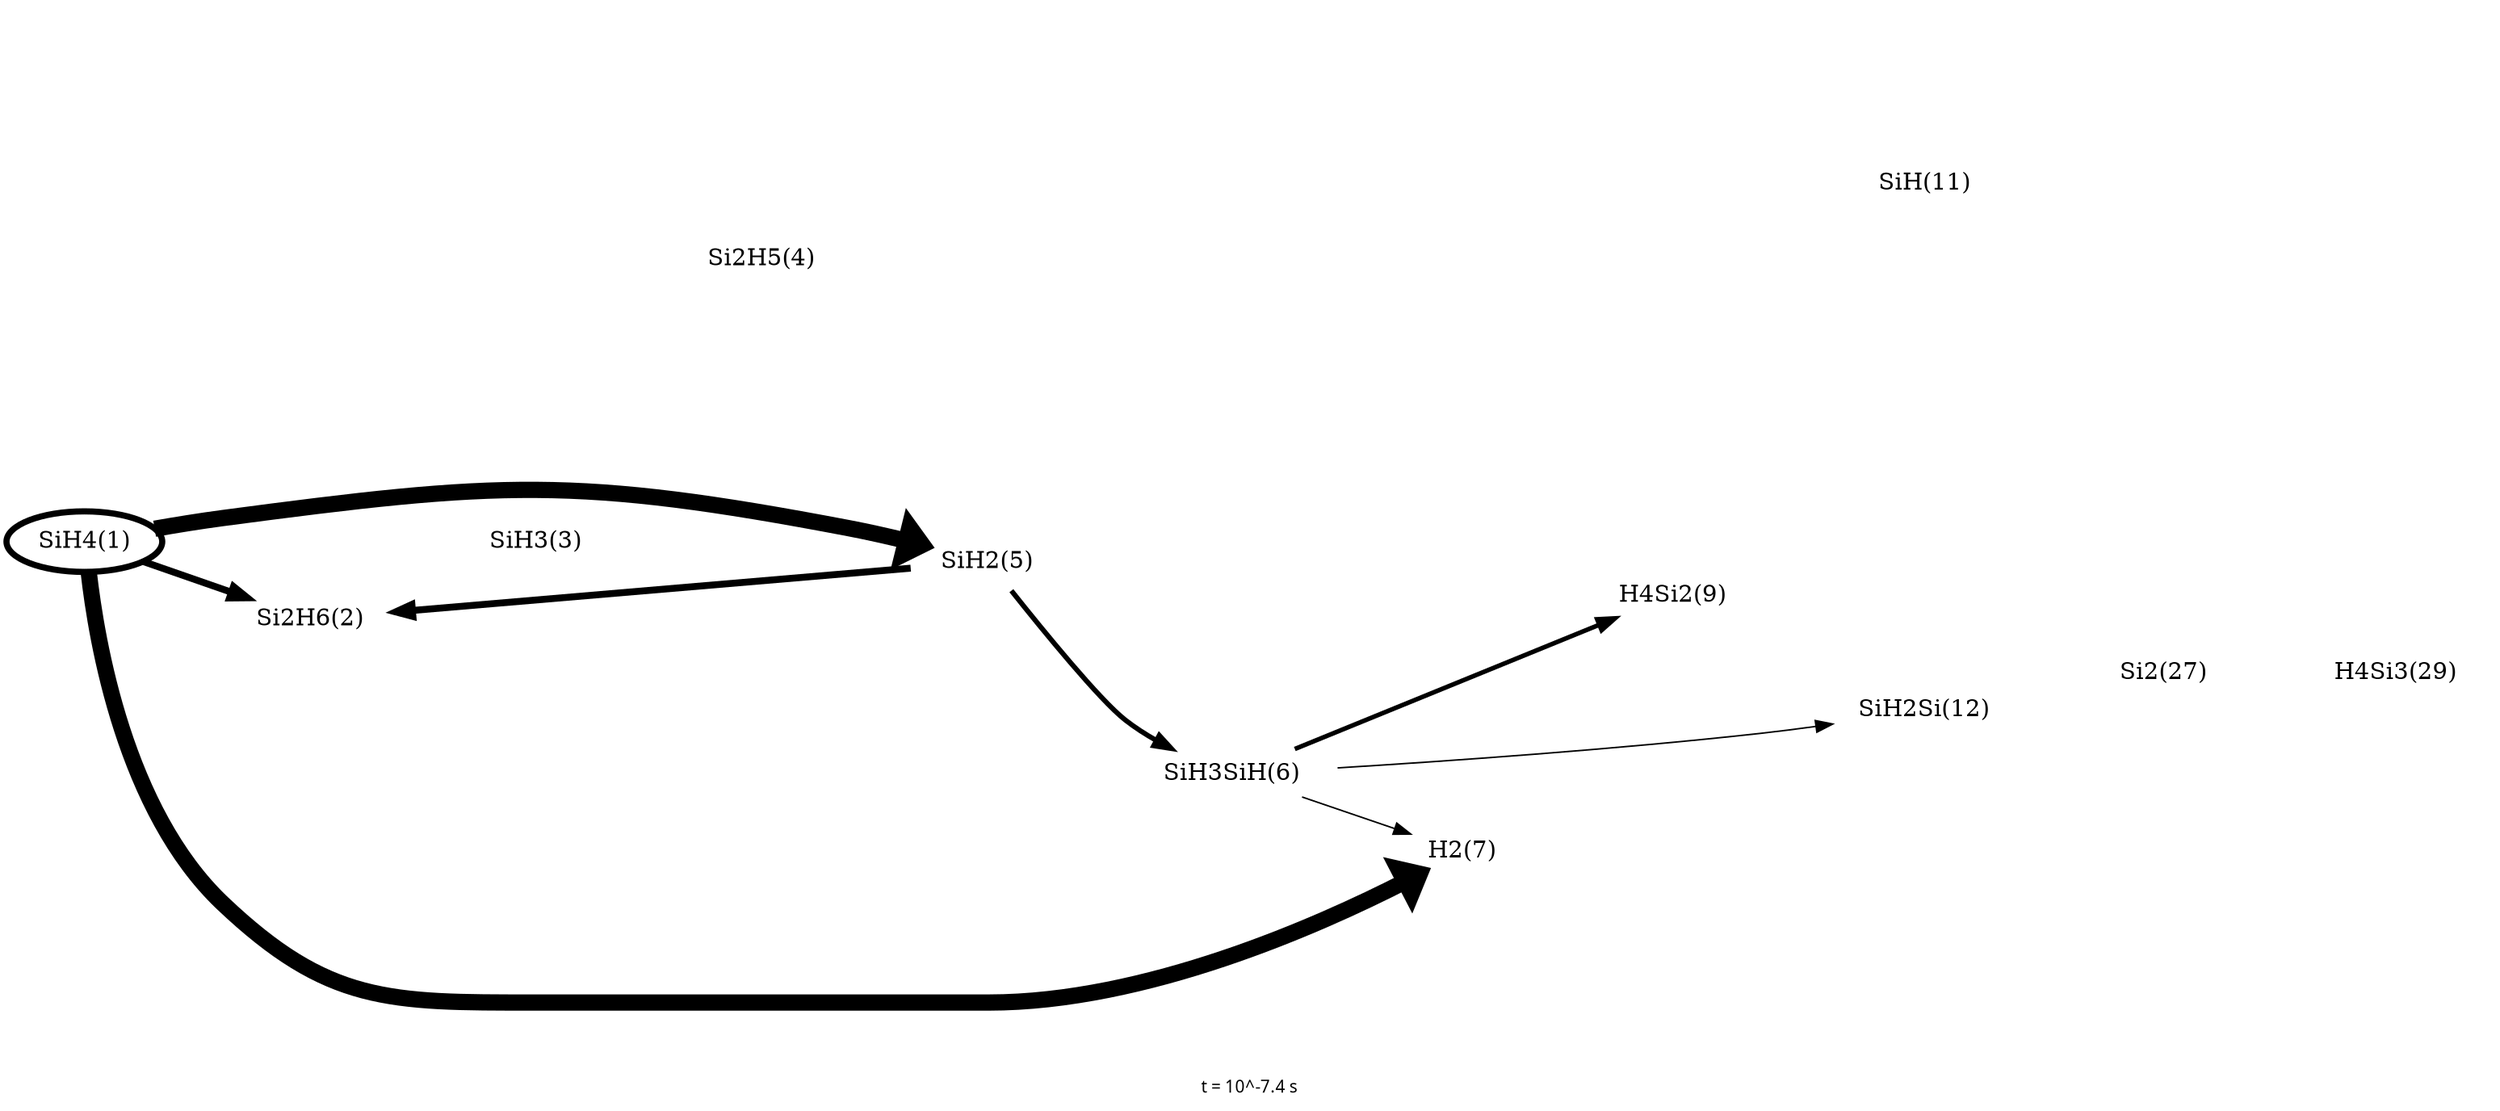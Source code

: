 digraph flux_diagram {
	graph [bb="0,0,1286.5,649.41",
		fontname=sans,
		fontsize=10,
		label="t = 10^-7.4 s",
		lheight=0.14,
		lp="643.24,9",
		lwidth=0.76,
		overlap=false,
		rankdir=LR
	];
	node [label="\N"];
	"SiH4(1)"	 [height=0.5,
		penwidth=3.674,
		pos="38.602,331.41",
		width=1.0723];
	"H2(7)"	 [height=0.5,
		penwidth=0.0,
		pos="755.93,147.41",
		width=0.86741];
	"SiH4(1)" -> "H2(7)"	 [dir=forward,
		penwidth=9.675,
		pos="e,734.27,134.13 40.47,313.35 43.427,272.01 56.411,169.64 113.2,112.41 166.07,59.146 197.81,57.413 272.85,57.413 272.85,57.413 272.85,\
57.413 510.1,57.413 592.3,57.413 681.01,102.65 725.68,128.98"];
	"SiH2(5)"	 [height=0.5,
		penwidth=0.0,
		pos="509.1,321.41",
		width=1.0723];
	"SiH4(1)" -> "SiH2(5)"	 [dir=forward,
		penwidth=9.674,
		pos="e,475.67,330.58 74.322,338.62 86.572,341.01 100.47,343.53 113.2,345.41 254.48,366.34 294.52,368.72 434.5,340.41 444.69,338.35 455.57,\
335.76 465.76,333.16"];
	"Si2H6(2)"	 [height=0.5,
		penwidth=0.0,
		pos="156.23,285.41",
		width=1.1951];
	"SiH4(1)" -> "Si2H6(2)"	 [dir=forward,
		penwidth=4.102,
		pos="e,124.29,297.72 68.481,319.92 82.418,314.38 99.378,307.63 114.59,301.58"];
	"SiH3SiH(6)"	 [height=0.5,
		penwidth=0.0,
		pos="636.21,193.41",
		width=1.4583];
	"SiH4(1)" -> "SiH3SiH(6)"	 [dir=none,
		penwidth=0.0,
		pos="46.748,313.67 70.158,258.79 150.15,95.413 272.85,95.413 272.85,95.413 272.85,95.413 392.48,95.413 478.82,95.413 570.71,149.4 612.34,\
177.23"];
	"H4Si2(9)"	 [height=0.5,
		penwidth=0.0,
		pos="866.18,299.41",
		width=1.1951];
	"SiH4(1)" -> "H4Si2(9)"	 [dir=none,
		penwidth=0.0,
		pos="44.765,349.35 63.759,411.15 135.88,611.41 272.85,611.41 272.85,611.41 272.85,611.41 392.48,611.41 608.32,611.41 801.55,382.04 852.26,\
316.63"];
	"SiH3(3)"	 [height=0.5,
		penwidth=0.0,
		pos="273.85,331.41",
		width=1.0723];
	"SiH4(1)" -> "SiH3(3)"	 [dir=none,
		penwidth=0.0,
		pos="77.337,331.41 120.79,331.41 191.74,331.41 235.17,331.41"];
	"SiH(11)"	 [height=0.5,
		penwidth=0.0,
		pos="995.71,535.41",
		width=1.0694];
	"SiH4(1)" -> "SiH(11)"	 [dir=none,
		penwidth=0.0,
		pos="41.011,349.5 45.106,391.03 60.318,494.66 113.2,559.41 164.73,622.5 191.4,649.41 272.85,649.41 272.85,649.41 272.85,649.41 756.93,\
649.41 846.66,649.41 938.37,582.59 976.43,551.26"];
	"Si2H5(4)"	 [height=0.5,
		penwidth=0.0,
		pos="391.48,499.41",
		width=1.1951];
	"SiH4(1)" -> "Si2H5(4)"	 [dir=none,
		penwidth=0.0,
		pos="48.13,349.21 59.717,371.44 82.554,409.03 113.2,429.41 186.37,478.08 290.91,492.91 348.46,497.43"];
	"H4Si3(29)"	 [height=0.5,
		penwidth=0.0,
		pos="1239,253.41",
		width=1.3194];
	"SiH4(1)" -> "H4Si3(29)"	 [dir=none,
		penwidth=0.0,
		pos="42.078,313.21 49.931,258.13 75.976,94.767 113.2,58.413 165.46,7.3818 199.81,19.413 272.85,19.413 272.85,19.413 272.85,19.413 996.71,\
19.413 1120.7,19.413 1205.1,180.65 1230.2,235.44"];
	"H2(7)" -> "H4Si2(9)"	 [dir=none,
		penwidth=0.0,
		pos="768.72,163.97 789.33,192.9 831.69,252.38 852.74,281.94"];
	"SiH2Si(12)"	 [height=0.5,
		penwidth=0.0,
		pos="995.71,231.41",
		width=1.4028];
	"H2(7)" -> "SiH2Si(12)"	 [dir=none,
		penwidth=0.0,
		pos="786.7,150.64 818.04,154.72 868.39,163.26 909.21,179.41 932.31,188.55 956.28,203.71 972.94,215.31"];
	"SiH2(5)" -> "H2(7)"	 [dir=none,
		penwidth=0.0,
		pos="527.54,305.38 541.85,292.8 563.05,275.46 583.71,263.41 627.27,238.01 647.41,249.36 688.71,220.41 710.99,204.8 731.14,180.42 743.21,\
164.19"];
	"SiH2(5)" -> "SiH3SiH(6)"	 [dir=forward,
		penwidth=2.985,
		pos="e,606.91,208.47 520.72,303.95 533.76,283.45 557.41,249.25 583.71,225.41 588.15,221.38 593.17,217.56 598.29,214.05"];
	"SiH2(5)" -> "H4Si2(9)"	 [dir=none,
		penwidth=0.0,
		pos="547.43,319.1 614.2,314.96 753.62,306.33 823.45,302"];
	"SiH2(5)" -> "SiH(11)"	 [dir=none,
		penwidth=0.0,
		pos="531.44,336.1 545.83,345.67 565.47,358.07 583.71,367.41 721.1,437.78 895.03,500.86 964.27,524.99"];
	"SiH2(5)" -> "H4Si3(29)"	 [dir=none,
		penwidth=0.0,
		pos="546.85,325.54 611.25,332.4 748.72,345.41 865.18,345.41 865.18,345.41 865.18,345.41 996.71,345.41 1081.4,345.41 1172.6,295.27 1214.5,\
269.02"];
	"SiH2(5)" -> "SiH2Si(12)"	 [dir=none,
		penwidth=0.0,
		pos="544.52,314.25 556.87,311.72 570.9,308.89 583.71,306.41 716.7,280.73 874.38,252.61 949.95,239.27"];
	"Si2H6(2)" -> "H2(7)"	 [dir=none,
		penwidth=0.0,
		pos="185.88,272.33 253.4,242.36 428.5,169.5 583.71,146.41 632.81,139.11 690.72,141.76 725.04,144.49"];
	"Si2H6(2)" -> "SiH2(5)"	 [dir=back,
		penwidth=4.102,
		pos="s,198.16,289.61 208.29,290.65 279.82,297.99 408.14,311.16 471.14,317.62"];
	"Si2H6(2)" -> "SiH3SiH(6)"	 [dir=none,
		penwidth=0.0,
		pos="195.8,277.82 254.9,266.21 371.46,243.38 470.5,224.41 510.8,216.7 556.67,208.08 589.75,201.89"];
	"Si2H6(2)" -> "SiH3(3)"	 [dir=none,
		penwidth=0.0,
		pos="187.91,297.62 205.3,304.54 226.94,313.15 244.02,319.94"];
	"Si2H6(2)" -> "Si2H5(4)"	 [dir=none,
		penwidth=0.0,
		pos="173.54,302.12 205.86,334.96 280.78,409.74 348.46,467.41 355.02,473 362.42,478.8 369.17,483.9"];
	"SiH3SiH(6)" -> "H2(7)"	 [dir=forward,
		penwidth=0.905,
		pos="e,729.7,157.27 671.57,179.98 686.83,174.02 704.75,167.02 720.07,161.04"];
	"SiH3SiH(6)" -> "H4Si2(9)"	 [dir=forward,
		penwidth=2.704,
		pos="e,836.85,286.24 668.43,207.93 709.9,227.21 783.07,261.23 827.54,281.91"];
	"SiH3SiH(6)" -> "SiH(11)"	 [dir=none,
		penwidth=0.0,
		pos="654.93,210.37 716.08,268.87 917.7,461.74 977.71,519.15"];
	"SiH3SiH(6)" -> "SiH2Si(12)"	 [dir=forward,
		penwidth=0.905,
		pos="e,949.98,223.45 687.96,196.76 742.68,200.63 832.3,207.74 909.21,217.41 919.17,218.67 929.75,220.22 939.95,221.83"];
	"H4Si2(9)" -> "SiH(11)"	 [dir=none,
		penwidth=0.0,
		pos="878.04,316.78 886.72,330.83 899.07,351.21 909.21,369.41 938.86,422.66 971.07,487.22 986.09,517.77"];
	"H4Si2(9)" -> "H4Si3(29)"	 [dir=none,
		penwidth=0.0,
		pos="909.62,299.92 966.22,299.84 1069.3,297.08 1155.5,280.41 1172.2,277.18 1190.2,271.54 1205.2,266.25"];
	"H4Si2(9)" -> "SiH2Si(12)"	 [dir=none,
		penwidth=0.0,
		pos="893.61,285.32 914.91,273.96 944.8,258.03 966.55,246.43"];
	"SiH3(3)" -> "H2(7)"	 [dir=none,
		penwidth=0.0,
		pos="290.63,315.08 304.8,301.1 326.66,281.1 348.46,267.41 444.82,206.91 473.69,195.45 583.71,166.41 631.86,153.71 689.8,149.49 724.44,\
148.1"];
	"SiH3(3)" -> "SiH2(5)"	 [dir=none,
		penwidth=0.0,
		pos="312.33,329.81 355.73,327.95 426.81,324.9 470.33,323.03"];
	"SiH3(3)" -> "SiH3SiH(6)"	 [dir=none,
		penwidth=0.0,
		pos="304.34,320.12 370.4,294.82 529.99,233.71 600.6,206.67"];
	"SiH3(3)" -> "H4Si2(9)"	 [dir=none,
		penwidth=0.0,
		pos="311.12,336.26 323,337.74 336.28,339.27 348.46,340.41 542.78,358.65 595.48,357.21 787.16,320.41 801.62,317.64 817.35,313.6 830.87,\
309.81"];
	"SiH3(3)" -> "SiH(11)"	 [dir=none,
		penwidth=0.0,
		pos="275.49,349.52 277.98,389.26 290.05,483.98 348.46,526.41 542.95,667.72 864.54,578.81 964.27,546.05"];
	"SiH3(3)" -> "Si2H5(4)"	 [dir=none,
		penwidth=0.0,
		pos="296.29,346.29 302.16,351.2 308.1,357.04 312.46,363.41 340.05,403.8 319.77,427.79 348.46,467.41 353.19,473.95 359.63,479.77 366.05,\
484.6"];
	"Si2H5(4)" -> "SiH2(5)"	 [dir=none,
		penwidth=0.0,
		pos="403.78,482.02 425.94,447.9 474.87,372.58 496.93,338.61"];
	"Si2H5(4)" -> "SiH(11)"	 [dir=none,
		penwidth=0.0,
		pos="431.67,506.28 444.05,508.22 457.82,510.15 470.5,511.41 652.27,529.5 870.87,533.98 957.11,535.07"];
	"Si2H5(4)" -> "SiH2Si(12)"	 [dir=none,
		penwidth=0.0,
		pos="432.1,493.27 522.9,477.76 750.4,430.58 909.21,326.41 940.93,305.6 968.42,270.21 983.18,249"];
	"SiH2Si(12)" -> "H4Si3(29)"	 [dir=none,
		penwidth=0.0,
		pos="1043.5,225.32 1075.3,222.31 1118.2,220.46 1155.5,226.41 1172.6,229.14 1191,234.87 1206,240.35"];
	"Si2(27)"	 [height=0.5,
		penwidth=0.0,
		pos="1118.8,253.41",
		width=1.0177];
	"SiH2Si(12)" -> "Si2(27)"	 [dir=none,
		penwidth=0.0,
		pos="1041.1,239.48 1055.3,242.06 1070.8,244.86 1084.1,247.28"];
	"Si2(27)" -> "H4Si3(29)"	 [dir=none,
		penwidth=0.0,
		pos="1155.6,253.41 1166.9,253.41 1179.5,253.41 1191.4,253.41"];
}
